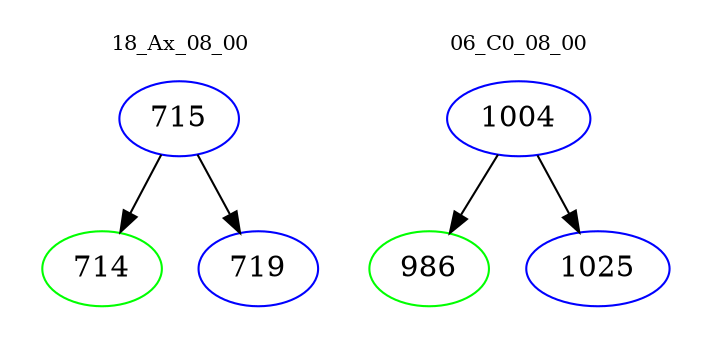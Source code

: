 digraph{
subgraph cluster_0 {
color = white
label = "18_Ax_08_00";
fontsize=10;
T0_715 [label="715", color="blue"]
T0_715 -> T0_714 [color="black"]
T0_714 [label="714", color="green"]
T0_715 -> T0_719 [color="black"]
T0_719 [label="719", color="blue"]
}
subgraph cluster_1 {
color = white
label = "06_C0_08_00";
fontsize=10;
T1_1004 [label="1004", color="blue"]
T1_1004 -> T1_986 [color="black"]
T1_986 [label="986", color="green"]
T1_1004 -> T1_1025 [color="black"]
T1_1025 [label="1025", color="blue"]
}
}
